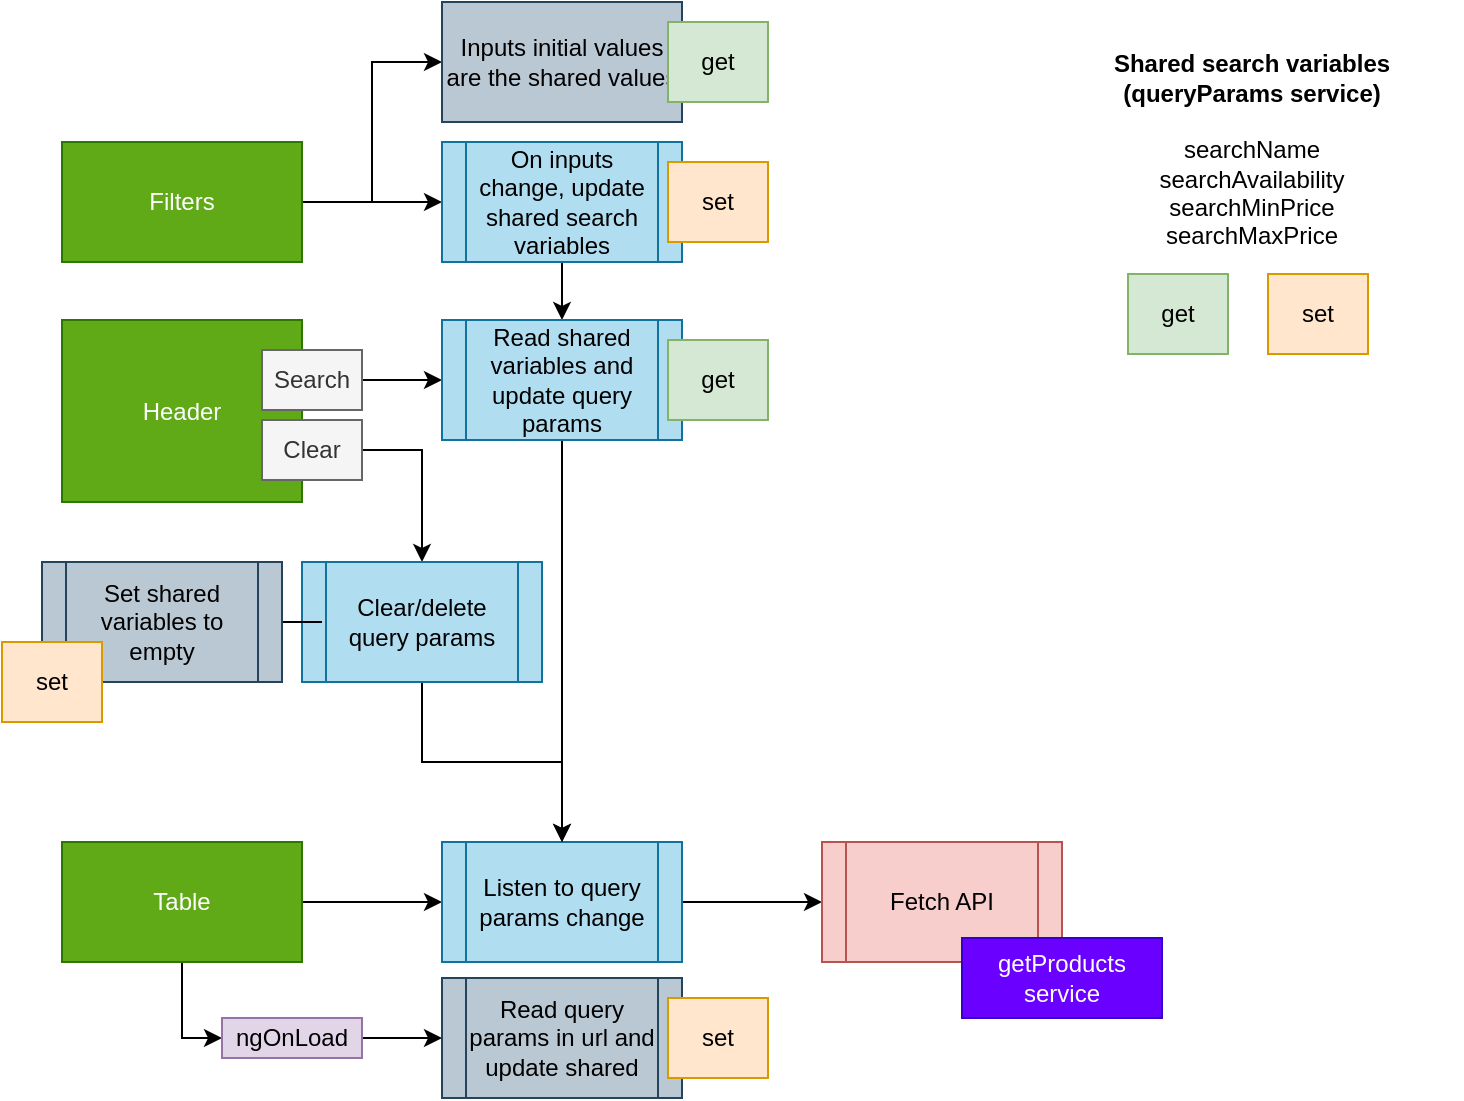 <mxfile version="15.1.4" type="device"><diagram id="ZMO7H1pNPqeMLnMwXxhb" name="Page-1"><mxGraphModel dx="1422" dy="760" grid="1" gridSize="10" guides="1" tooltips="1" connect="1" arrows="1" fold="1" page="1" pageScale="1" pageWidth="850" pageHeight="1100" math="0" shadow="0"><root><mxCell id="0"/><mxCell id="1" parent="0"/><mxCell id="j1n0zgV3gjZcYdNfq5NP-9" value="" style="edgeStyle=orthogonalEdgeStyle;rounded=0;orthogonalLoop=1;jettySize=auto;html=1;" edge="1" parent="1" source="j1n0zgV3gjZcYdNfq5NP-1" target="j1n0zgV3gjZcYdNfq5NP-8"><mxGeometry relative="1" as="geometry"/></mxCell><mxCell id="j1n0zgV3gjZcYdNfq5NP-27" style="edgeStyle=orthogonalEdgeStyle;rounded=0;orthogonalLoop=1;jettySize=auto;html=1;entryX=0;entryY=0.5;entryDx=0;entryDy=0;" edge="1" parent="1" source="j1n0zgV3gjZcYdNfq5NP-1" target="j1n0zgV3gjZcYdNfq5NP-26"><mxGeometry relative="1" as="geometry"/></mxCell><mxCell id="j1n0zgV3gjZcYdNfq5NP-1" value="Filters" style="rounded=0;whiteSpace=wrap;html=1;fillColor=#60a917;strokeColor=#2D7600;fontColor=#ffffff;" vertex="1" parent="1"><mxGeometry x="80" y="80" width="120" height="60" as="geometry"/></mxCell><mxCell id="j1n0zgV3gjZcYdNfq5NP-2" value="Header" style="rounded=0;whiteSpace=wrap;html=1;fillColor=#60a917;strokeColor=#2D7600;fontColor=#ffffff;" vertex="1" parent="1"><mxGeometry x="80" y="169" width="120" height="91" as="geometry"/></mxCell><mxCell id="j1n0zgV3gjZcYdNfq5NP-5" value="" style="edgeStyle=orthogonalEdgeStyle;rounded=0;orthogonalLoop=1;jettySize=auto;html=1;" edge="1" parent="1" source="j1n0zgV3gjZcYdNfq5NP-3" target="j1n0zgV3gjZcYdNfq5NP-4"><mxGeometry relative="1" as="geometry"/></mxCell><mxCell id="j1n0zgV3gjZcYdNfq5NP-22" style="edgeStyle=orthogonalEdgeStyle;rounded=0;orthogonalLoop=1;jettySize=auto;html=1;entryX=0;entryY=0.5;entryDx=0;entryDy=0;" edge="1" parent="1" source="j1n0zgV3gjZcYdNfq5NP-3" target="j1n0zgV3gjZcYdNfq5NP-21"><mxGeometry relative="1" as="geometry"/></mxCell><mxCell id="j1n0zgV3gjZcYdNfq5NP-3" value="Table" style="rounded=0;whiteSpace=wrap;html=1;fillColor=#60a917;strokeColor=#2D7600;fontColor=#ffffff;" vertex="1" parent="1"><mxGeometry x="80" y="430" width="120" height="60" as="geometry"/></mxCell><mxCell id="j1n0zgV3gjZcYdNfq5NP-7" value="" style="edgeStyle=orthogonalEdgeStyle;rounded=0;orthogonalLoop=1;jettySize=auto;html=1;" edge="1" parent="1" source="j1n0zgV3gjZcYdNfq5NP-4" target="j1n0zgV3gjZcYdNfq5NP-6"><mxGeometry relative="1" as="geometry"/></mxCell><mxCell id="j1n0zgV3gjZcYdNfq5NP-4" value="Listen to query params change" style="shape=process;whiteSpace=wrap;html=1;backgroundOutline=1;fillColor=#b1ddf0;strokeColor=#10739e;" vertex="1" parent="1"><mxGeometry x="270" y="430" width="120" height="60" as="geometry"/></mxCell><mxCell id="j1n0zgV3gjZcYdNfq5NP-6" value="Fetch API" style="shape=process;whiteSpace=wrap;html=1;backgroundOutline=1;fillColor=#f8cecc;strokeColor=#b85450;" vertex="1" parent="1"><mxGeometry x="460" y="430" width="120" height="60" as="geometry"/></mxCell><mxCell id="j1n0zgV3gjZcYdNfq5NP-29" value="" style="edgeStyle=orthogonalEdgeStyle;rounded=0;orthogonalLoop=1;jettySize=auto;html=1;" edge="1" parent="1" source="j1n0zgV3gjZcYdNfq5NP-8" target="j1n0zgV3gjZcYdNfq5NP-15"><mxGeometry relative="1" as="geometry"/></mxCell><mxCell id="j1n0zgV3gjZcYdNfq5NP-8" value="On inputs change, update shared search variables" style="shape=process;whiteSpace=wrap;html=1;backgroundOutline=1;fillColor=#b1ddf0;strokeColor=#10739e;" vertex="1" parent="1"><mxGeometry x="270" y="80" width="120" height="60" as="geometry"/></mxCell><mxCell id="j1n0zgV3gjZcYdNfq5NP-10" value="&lt;b&gt;Shared search variables (queryParams service)&lt;br&gt;&lt;/b&gt;&lt;br&gt;searchName&lt;br&gt;searchAvailability&lt;br&gt;searchMinPrice&lt;br&gt;searchMaxPrice" style="text;html=1;strokeColor=none;fillColor=none;align=center;verticalAlign=middle;whiteSpace=wrap;rounded=0;" vertex="1" parent="1"><mxGeometry x="570" y="29" width="210" height="110" as="geometry"/></mxCell><mxCell id="j1n0zgV3gjZcYdNfq5NP-11" value="get" style="rounded=0;whiteSpace=wrap;html=1;fillColor=#d5e8d4;strokeColor=#82b366;" vertex="1" parent="1"><mxGeometry x="613" y="146" width="50" height="40" as="geometry"/></mxCell><mxCell id="j1n0zgV3gjZcYdNfq5NP-12" value="set" style="rounded=0;whiteSpace=wrap;html=1;fillColor=#ffe6cc;strokeColor=#d79b00;" vertex="1" parent="1"><mxGeometry x="683" y="146" width="50" height="40" as="geometry"/></mxCell><mxCell id="j1n0zgV3gjZcYdNfq5NP-13" value="set" style="rounded=0;whiteSpace=wrap;html=1;fillColor=#ffe6cc;strokeColor=#d79b00;" vertex="1" parent="1"><mxGeometry x="383" y="90" width="50" height="40" as="geometry"/></mxCell><mxCell id="j1n0zgV3gjZcYdNfq5NP-17" value="" style="edgeStyle=orthogonalEdgeStyle;rounded=0;orthogonalLoop=1;jettySize=auto;html=1;" edge="1" parent="1" source="j1n0zgV3gjZcYdNfq5NP-14" target="j1n0zgV3gjZcYdNfq5NP-15"><mxGeometry relative="1" as="geometry"/></mxCell><mxCell id="j1n0zgV3gjZcYdNfq5NP-14" value="Search" style="rounded=0;whiteSpace=wrap;html=1;fillColor=#f5f5f5;strokeColor=#666666;fontColor=#333333;" vertex="1" parent="1"><mxGeometry x="180" y="184" width="50" height="30" as="geometry"/></mxCell><mxCell id="j1n0zgV3gjZcYdNfq5NP-18" value="" style="edgeStyle=orthogonalEdgeStyle;rounded=0;orthogonalLoop=1;jettySize=auto;html=1;" edge="1" parent="1" source="j1n0zgV3gjZcYdNfq5NP-15" target="j1n0zgV3gjZcYdNfq5NP-4"><mxGeometry relative="1" as="geometry"/></mxCell><mxCell id="j1n0zgV3gjZcYdNfq5NP-15" value="Read shared variables and update query params" style="shape=process;whiteSpace=wrap;html=1;backgroundOutline=1;fillColor=#b1ddf0;strokeColor=#10739e;" vertex="1" parent="1"><mxGeometry x="270" y="169" width="120" height="60" as="geometry"/></mxCell><mxCell id="j1n0zgV3gjZcYdNfq5NP-16" value="get" style="rounded=0;whiteSpace=wrap;html=1;fillColor=#d5e8d4;strokeColor=#82b366;" vertex="1" parent="1"><mxGeometry x="383" y="179" width="50" height="40" as="geometry"/></mxCell><mxCell id="j1n0zgV3gjZcYdNfq5NP-19" value="Read query params in url and update shared" style="shape=process;whiteSpace=wrap;html=1;backgroundOutline=1;fillColor=#bac8d3;strokeColor=#23445d;" vertex="1" parent="1"><mxGeometry x="270" y="498" width="120" height="60" as="geometry"/></mxCell><mxCell id="j1n0zgV3gjZcYdNfq5NP-23" style="edgeStyle=orthogonalEdgeStyle;rounded=0;orthogonalLoop=1;jettySize=auto;html=1;entryX=0;entryY=0.5;entryDx=0;entryDy=0;" edge="1" parent="1" source="j1n0zgV3gjZcYdNfq5NP-21" target="j1n0zgV3gjZcYdNfq5NP-19"><mxGeometry relative="1" as="geometry"/></mxCell><mxCell id="j1n0zgV3gjZcYdNfq5NP-21" value="ngOnLoad" style="rounded=0;whiteSpace=wrap;html=1;fillColor=#e1d5e7;strokeColor=#9673a6;" vertex="1" parent="1"><mxGeometry x="160" y="518" width="70" height="20" as="geometry"/></mxCell><mxCell id="j1n0zgV3gjZcYdNfq5NP-25" value="set" style="rounded=0;whiteSpace=wrap;html=1;fillColor=#ffe6cc;strokeColor=#d79b00;" vertex="1" parent="1"><mxGeometry x="383" y="508" width="50" height="40" as="geometry"/></mxCell><mxCell id="j1n0zgV3gjZcYdNfq5NP-26" value="Inputs initial values&lt;br&gt;are the shared values" style="rounded=0;whiteSpace=wrap;html=1;fillColor=#bac8d3;strokeColor=#23445d;" vertex="1" parent="1"><mxGeometry x="270" y="10" width="120" height="60" as="geometry"/></mxCell><mxCell id="j1n0zgV3gjZcYdNfq5NP-28" value="get" style="rounded=0;whiteSpace=wrap;html=1;fillColor=#d5e8d4;strokeColor=#82b366;" vertex="1" parent="1"><mxGeometry x="383" y="20" width="50" height="40" as="geometry"/></mxCell><mxCell id="j1n0zgV3gjZcYdNfq5NP-33" style="edgeStyle=orthogonalEdgeStyle;rounded=0;orthogonalLoop=1;jettySize=auto;html=1;entryX=0.5;entryY=0;entryDx=0;entryDy=0;exitX=1;exitY=0.5;exitDx=0;exitDy=0;" edge="1" parent="1" source="j1n0zgV3gjZcYdNfq5NP-30" target="j1n0zgV3gjZcYdNfq5NP-31"><mxGeometry relative="1" as="geometry"/></mxCell><mxCell id="j1n0zgV3gjZcYdNfq5NP-30" value="Clear" style="rounded=0;whiteSpace=wrap;html=1;fillColor=#f5f5f5;strokeColor=#666666;fontColor=#333333;" vertex="1" parent="1"><mxGeometry x="180" y="219" width="50" height="30" as="geometry"/></mxCell><mxCell id="j1n0zgV3gjZcYdNfq5NP-32" style="edgeStyle=orthogonalEdgeStyle;rounded=0;orthogonalLoop=1;jettySize=auto;html=1;entryX=0.5;entryY=0;entryDx=0;entryDy=0;" edge="1" parent="1" source="j1n0zgV3gjZcYdNfq5NP-31" target="j1n0zgV3gjZcYdNfq5NP-4"><mxGeometry relative="1" as="geometry"/></mxCell><mxCell id="j1n0zgV3gjZcYdNfq5NP-31" value="Clear/delete query params" style="shape=process;whiteSpace=wrap;html=1;backgroundOutline=1;fillColor=#b1ddf0;strokeColor=#10739e;" vertex="1" parent="1"><mxGeometry x="200" y="290" width="120" height="60" as="geometry"/></mxCell><mxCell id="j1n0zgV3gjZcYdNfq5NP-36" value="" style="edgeStyle=orthogonalEdgeStyle;rounded=0;orthogonalLoop=1;jettySize=auto;html=1;endArrow=none;endFill=0;" edge="1" parent="1" source="j1n0zgV3gjZcYdNfq5NP-34" target="j1n0zgV3gjZcYdNfq5NP-31"><mxGeometry relative="1" as="geometry"/></mxCell><mxCell id="j1n0zgV3gjZcYdNfq5NP-34" value="Set shared variables to empty" style="shape=process;whiteSpace=wrap;html=1;backgroundOutline=1;fillColor=#bac8d3;strokeColor=#23445d;" vertex="1" parent="1"><mxGeometry x="70" y="290" width="120" height="60" as="geometry"/></mxCell><mxCell id="j1n0zgV3gjZcYdNfq5NP-35" value="getProducts service" style="rounded=0;whiteSpace=wrap;html=1;fillColor=#6a00ff;strokeColor=#3700CC;fontColor=#ffffff;" vertex="1" parent="1"><mxGeometry x="530" y="478" width="100" height="40" as="geometry"/></mxCell><mxCell id="j1n0zgV3gjZcYdNfq5NP-37" value="set" style="rounded=0;whiteSpace=wrap;html=1;fillColor=#ffe6cc;strokeColor=#d79b00;" vertex="1" parent="1"><mxGeometry x="50" y="330" width="50" height="40" as="geometry"/></mxCell></root></mxGraphModel></diagram></mxfile>